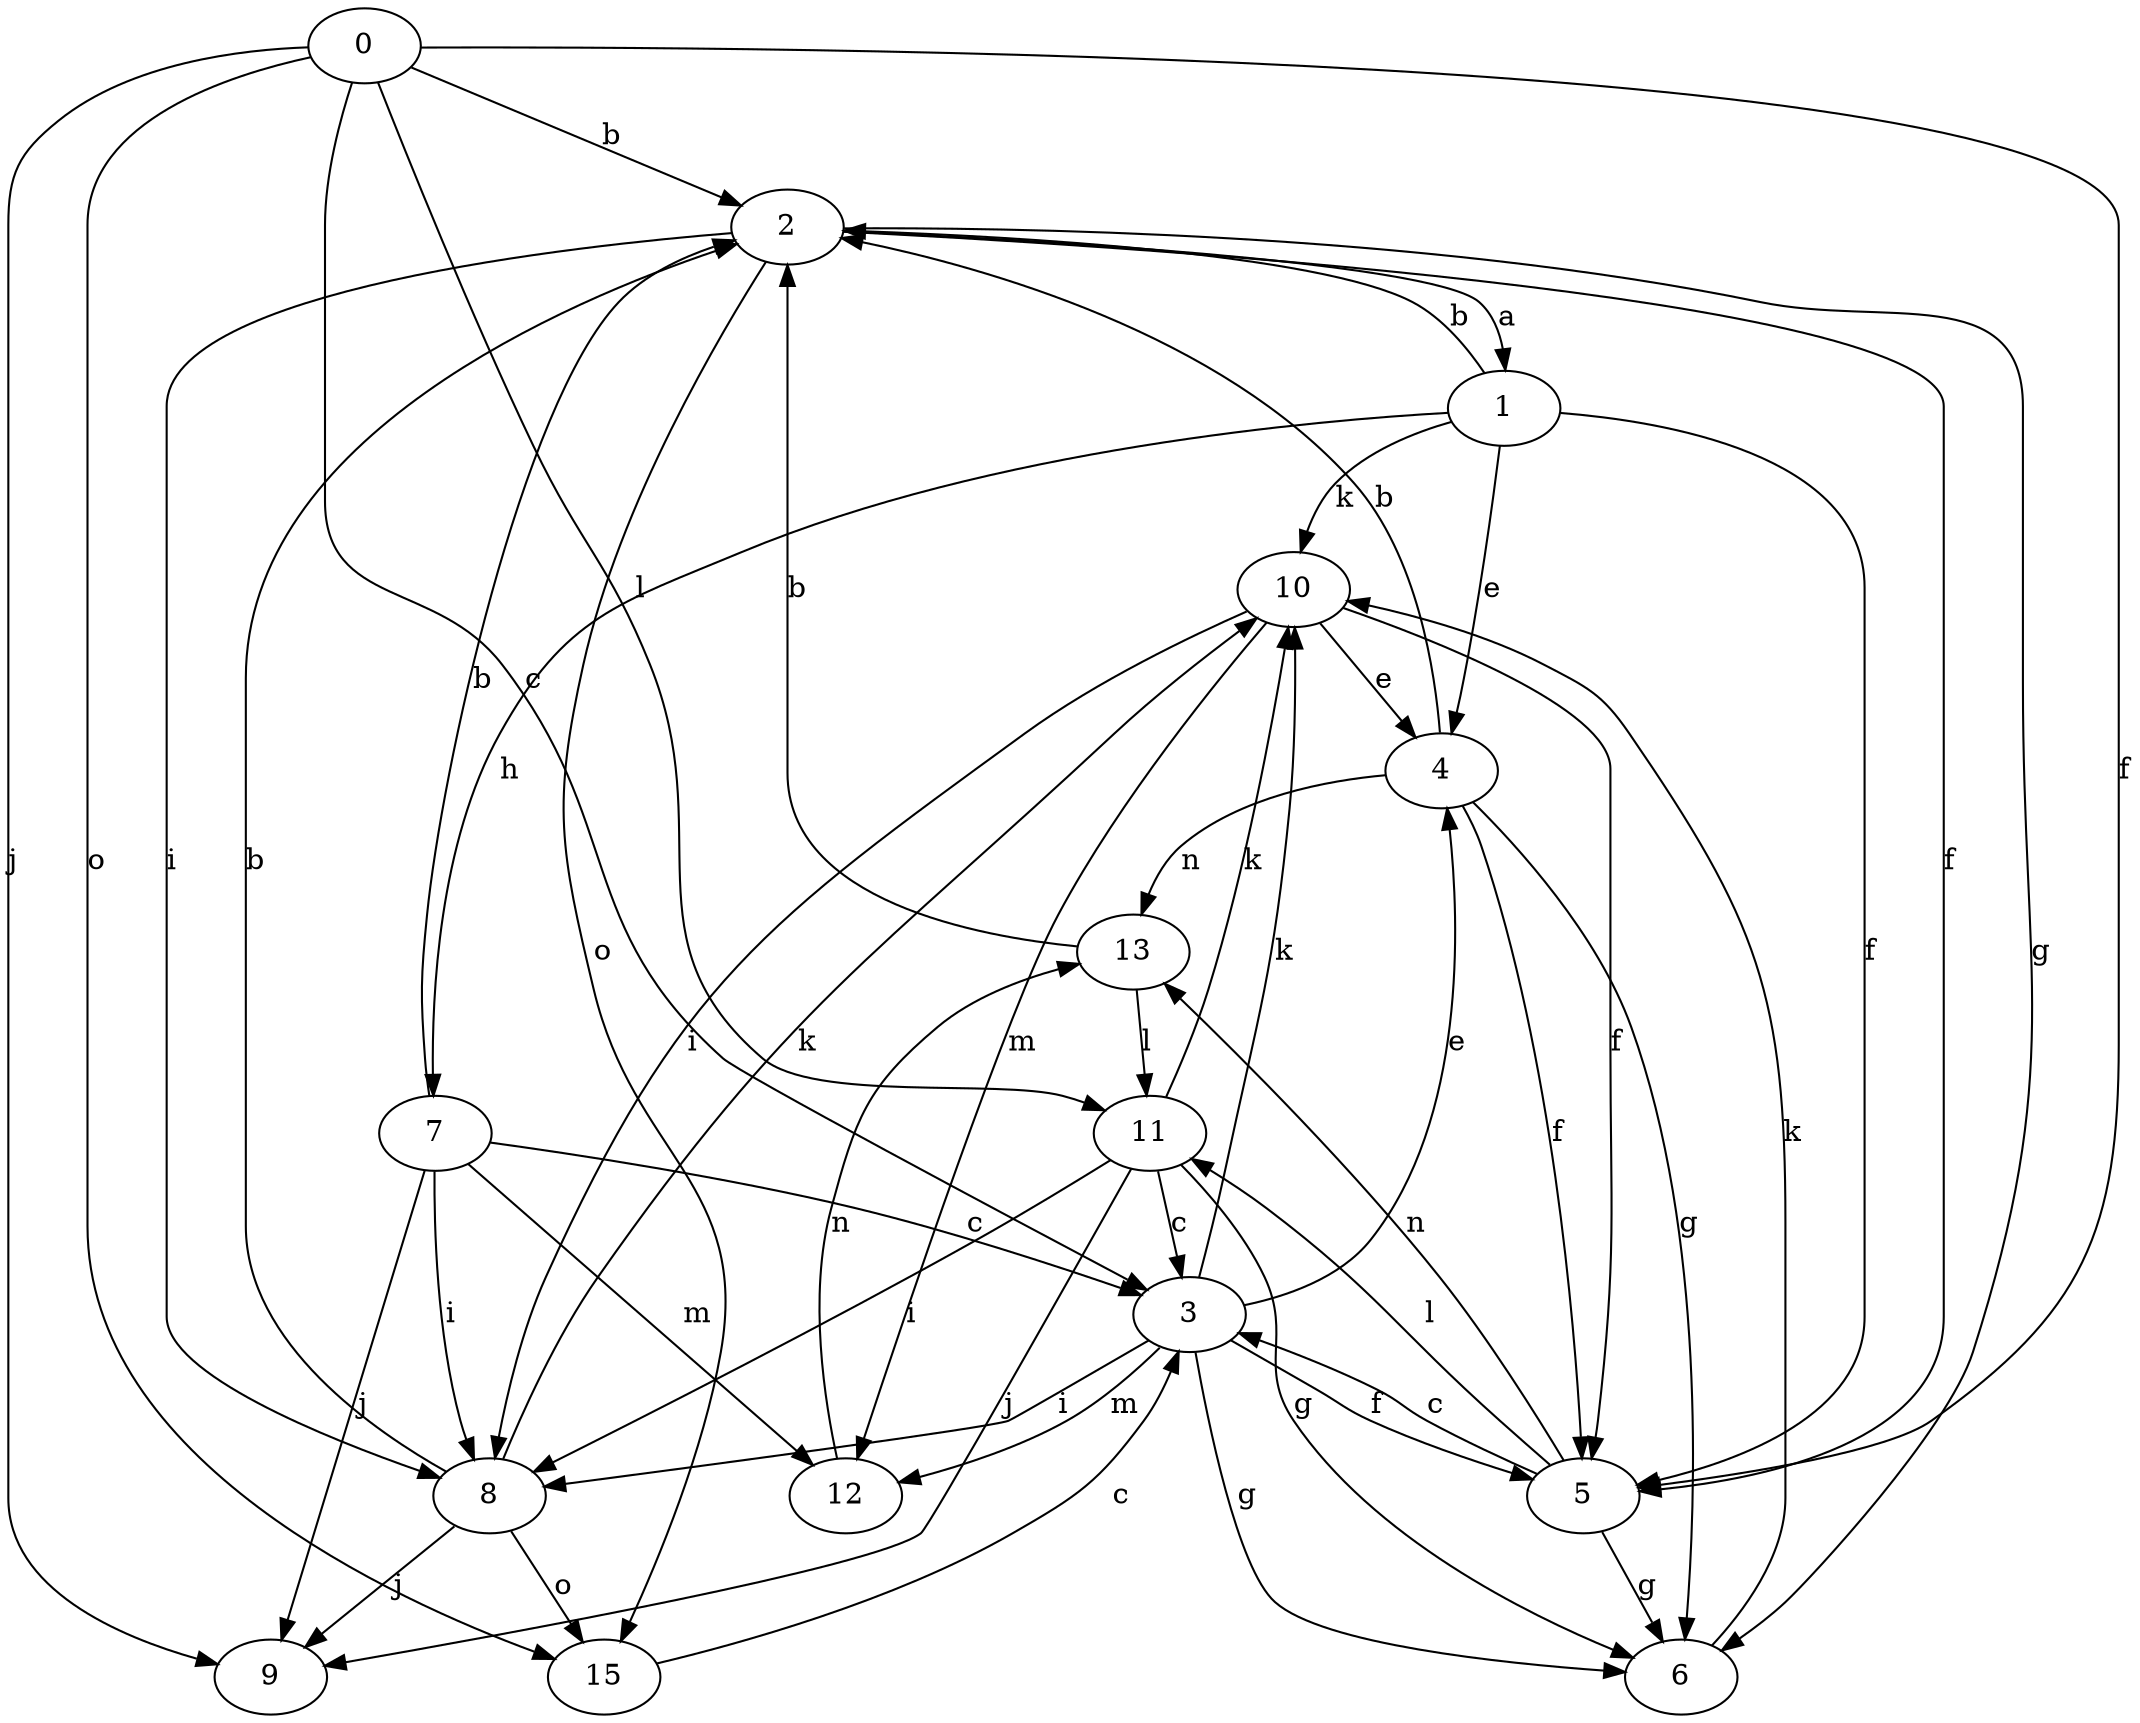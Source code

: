 strict digraph  {
0;
1;
2;
3;
4;
5;
6;
7;
8;
9;
10;
11;
12;
13;
15;
0 -> 2  [label=b];
0 -> 3  [label=c];
0 -> 5  [label=f];
0 -> 9  [label=j];
0 -> 11  [label=l];
0 -> 15  [label=o];
1 -> 2  [label=b];
1 -> 4  [label=e];
1 -> 5  [label=f];
1 -> 7  [label=h];
1 -> 10  [label=k];
2 -> 1  [label=a];
2 -> 5  [label=f];
2 -> 6  [label=g];
2 -> 8  [label=i];
2 -> 15  [label=o];
3 -> 4  [label=e];
3 -> 5  [label=f];
3 -> 6  [label=g];
3 -> 8  [label=i];
3 -> 10  [label=k];
3 -> 12  [label=m];
4 -> 2  [label=b];
4 -> 5  [label=f];
4 -> 6  [label=g];
4 -> 13  [label=n];
5 -> 3  [label=c];
5 -> 6  [label=g];
5 -> 11  [label=l];
5 -> 13  [label=n];
6 -> 10  [label=k];
7 -> 2  [label=b];
7 -> 3  [label=c];
7 -> 8  [label=i];
7 -> 9  [label=j];
7 -> 12  [label=m];
8 -> 2  [label=b];
8 -> 9  [label=j];
8 -> 10  [label=k];
8 -> 15  [label=o];
10 -> 4  [label=e];
10 -> 5  [label=f];
10 -> 8  [label=i];
10 -> 12  [label=m];
11 -> 3  [label=c];
11 -> 6  [label=g];
11 -> 8  [label=i];
11 -> 9  [label=j];
11 -> 10  [label=k];
12 -> 13  [label=n];
13 -> 2  [label=b];
13 -> 11  [label=l];
15 -> 3  [label=c];
}
